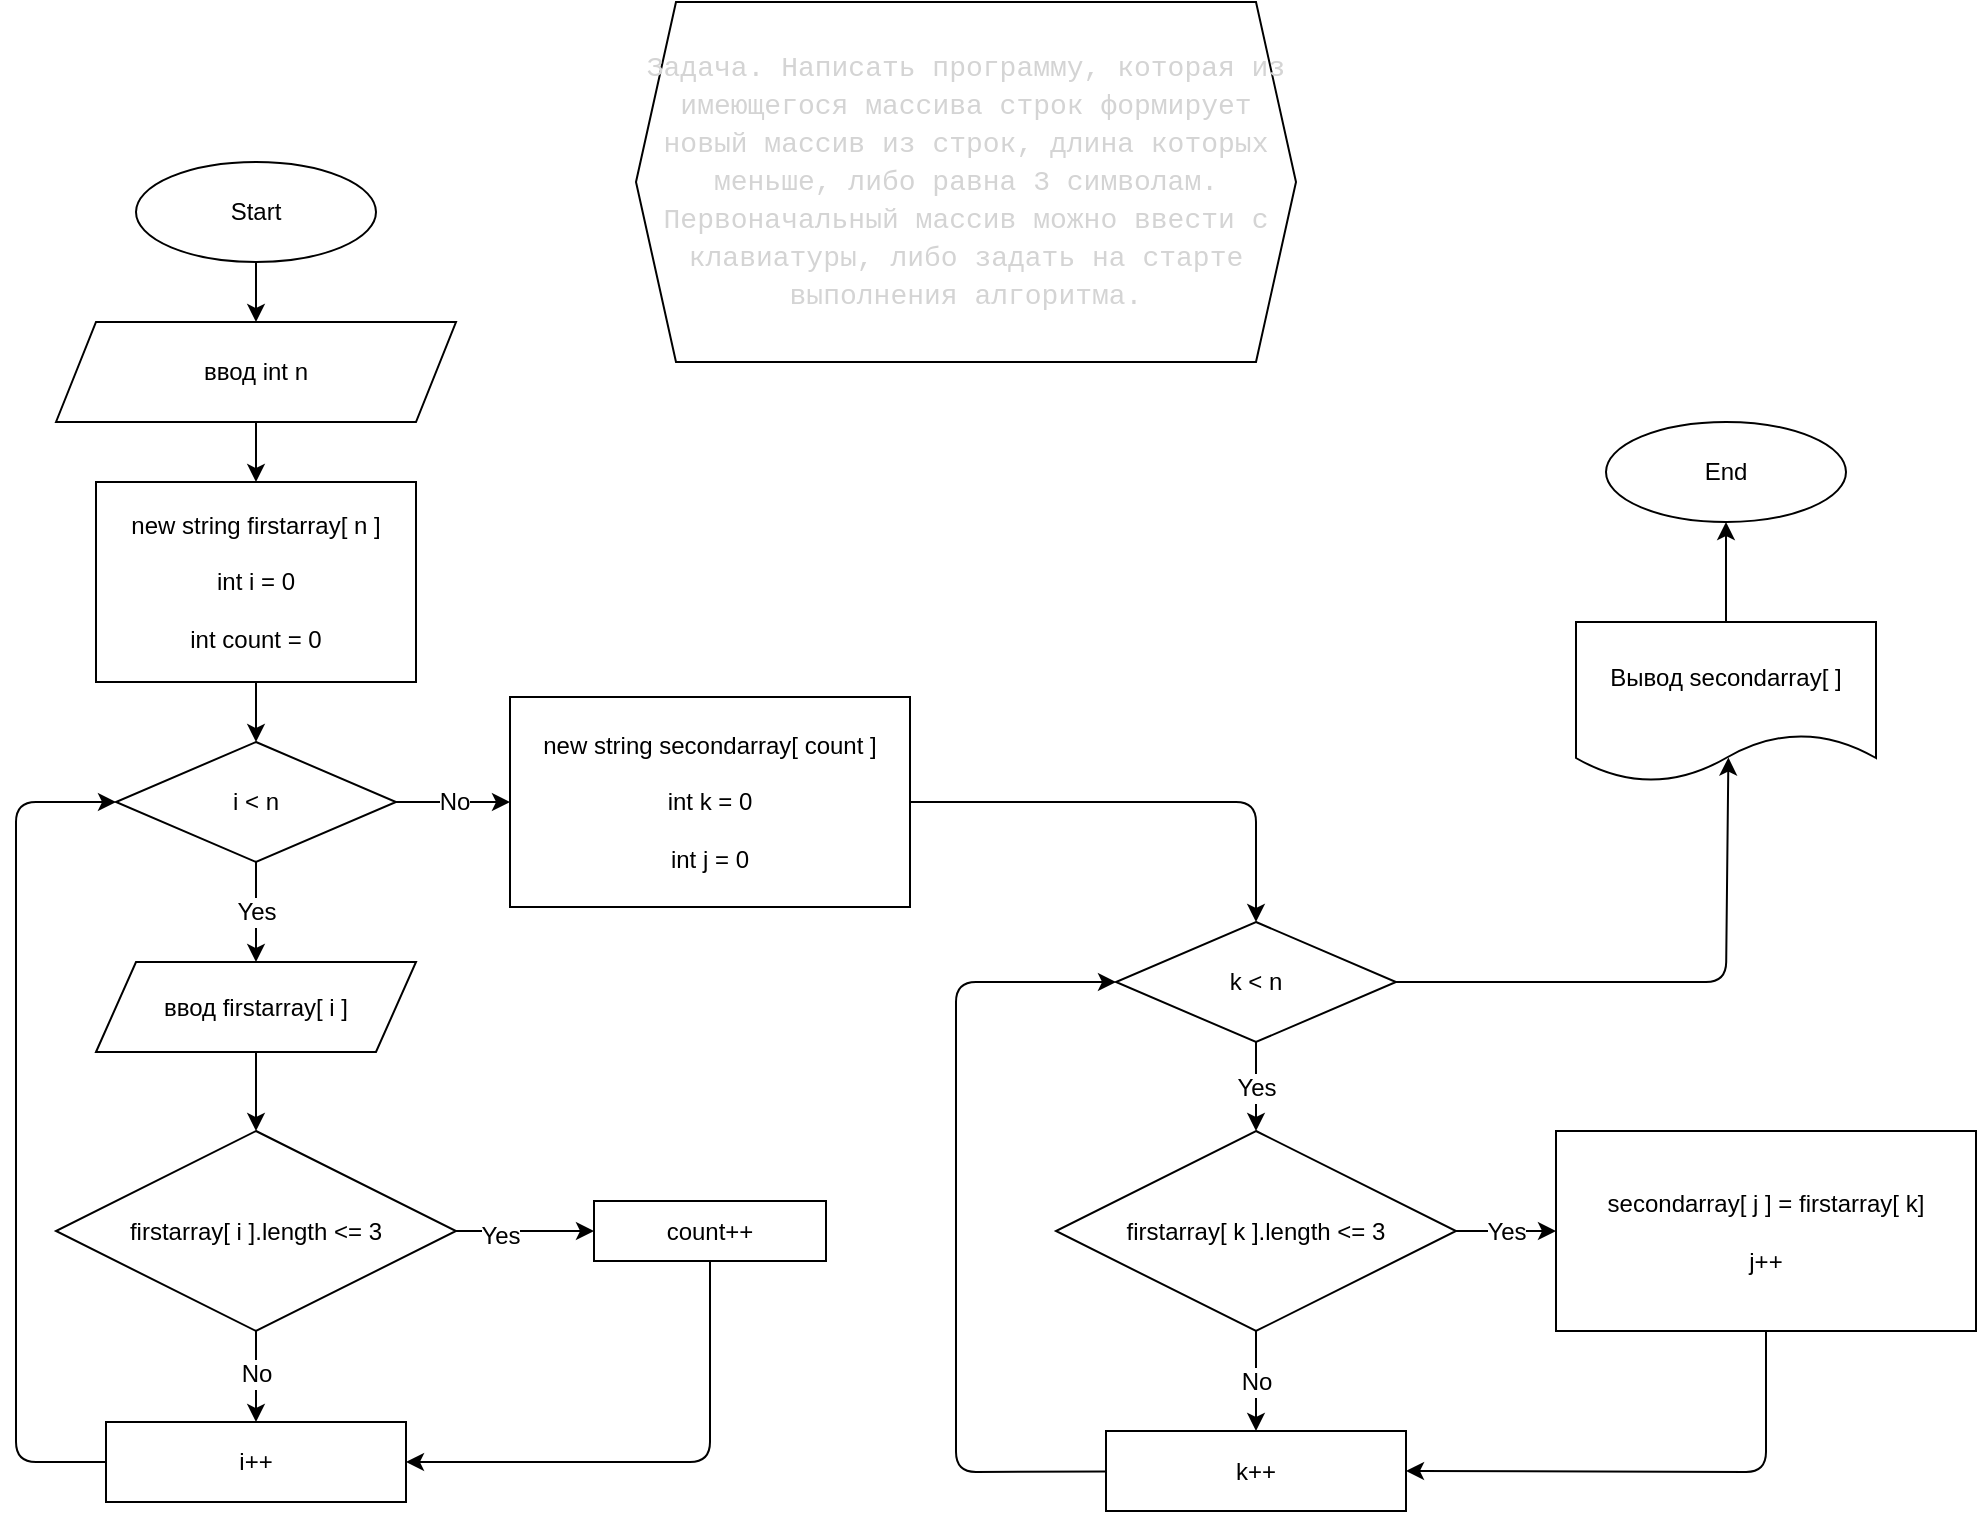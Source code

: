 <mxfile>
    <diagram id="cCKQKXUNHJB2yYdXVIAQ" name="Page-1">
        <mxGraphModel dx="1041" dy="649" grid="1" gridSize="10" guides="1" tooltips="1" connect="1" arrows="1" fold="1" page="1" pageScale="1" pageWidth="827" pageHeight="1169" background="none" math="0" shadow="0">
            <root>
                <mxCell id="0"/>
                <mxCell id="1" parent="0"/>
                <mxCell id="46" style="edgeStyle=none;html=1;entryX=0.5;entryY=0;entryDx=0;entryDy=0;fontSize=12;" edge="1" parent="1" source="3" target="8">
                    <mxGeometry relative="1" as="geometry"/>
                </mxCell>
                <mxCell id="3" value="Start" style="ellipse;whiteSpace=wrap;html=1;" vertex="1" parent="1">
                    <mxGeometry x="170" y="90" width="120" height="50" as="geometry"/>
                </mxCell>
                <mxCell id="4" value="End" style="ellipse;whiteSpace=wrap;html=1;" vertex="1" parent="1">
                    <mxGeometry x="905" y="220" width="120" height="50" as="geometry"/>
                </mxCell>
                <mxCell id="26" value="" style="edgeStyle=none;html=1;" edge="1" parent="1" source="8" target="25">
                    <mxGeometry relative="1" as="geometry"/>
                </mxCell>
                <mxCell id="8" value="&lt;p style=&quot;line-height: 1.2&quot;&gt;ввод int n&lt;/p&gt;" style="shape=parallelogram;perimeter=parallelogramPerimeter;whiteSpace=wrap;html=1;fixedSize=1;" vertex="1" parent="1">
                    <mxGeometry x="130" y="170" width="200" height="50" as="geometry"/>
                </mxCell>
                <mxCell id="30" value="Yes" style="edgeStyle=none;html=1;fontSize=12;" edge="1" parent="1" source="11">
                    <mxGeometry relative="1" as="geometry">
                        <mxPoint x="230" y="490" as="targetPoint"/>
                    </mxGeometry>
                </mxCell>
                <mxCell id="39" value="No" style="edgeStyle=none;html=1;fontSize=12;" edge="1" parent="1" source="11" target="38">
                    <mxGeometry relative="1" as="geometry"/>
                </mxCell>
                <mxCell id="11" value="i &amp;lt; n" style="rhombus;whiteSpace=wrap;html=1;" vertex="1" parent="1">
                    <mxGeometry x="160" y="380" width="140" height="60" as="geometry"/>
                </mxCell>
                <mxCell id="32" value="" style="edgeStyle=none;html=1;fontSize=12;exitX=1;exitY=0.5;exitDx=0;exitDy=0;" edge="1" parent="1" source="14" target="18">
                    <mxGeometry relative="1" as="geometry">
                        <mxPoint x="345" y="624.5" as="sourcePoint"/>
                    </mxGeometry>
                </mxCell>
                <mxCell id="37" value="Yes" style="edgeLabel;html=1;align=center;verticalAlign=middle;resizable=0;points=[];fontSize=12;" vertex="1" connectable="0" parent="32">
                    <mxGeometry x="-0.36" y="-2" relative="1" as="geometry">
                        <mxPoint as="offset"/>
                    </mxGeometry>
                </mxCell>
                <mxCell id="33" value="No" style="edgeStyle=none;html=1;fontSize=12;" edge="1" parent="1" source="14" target="29">
                    <mxGeometry x="-0.127" relative="1" as="geometry">
                        <mxPoint y="1" as="offset"/>
                    </mxGeometry>
                </mxCell>
                <mxCell id="14" value="firstarray[ i ].length &amp;lt;= 3" style="rhombus;whiteSpace=wrap;html=1;" vertex="1" parent="1">
                    <mxGeometry x="130" y="574.5" width="200" height="100" as="geometry"/>
                </mxCell>
                <mxCell id="36" style="edgeStyle=none;html=1;entryX=1;entryY=0.5;entryDx=0;entryDy=0;fontSize=12;" edge="1" parent="1" source="18" target="29">
                    <mxGeometry relative="1" as="geometry">
                        <mxPoint x="330" y="740" as="targetPoint"/>
                        <Array as="points">
                            <mxPoint x="457" y="740"/>
                        </Array>
                    </mxGeometry>
                </mxCell>
                <mxCell id="18" value="count++" style="rounded=0;whiteSpace=wrap;html=1;" vertex="1" parent="1">
                    <mxGeometry x="399" y="609.5" width="116" height="30" as="geometry"/>
                </mxCell>
                <mxCell id="19" value="" style="edgeStyle=none;html=1;" edge="1" parent="1" source="20" target="4">
                    <mxGeometry relative="1" as="geometry"/>
                </mxCell>
                <mxCell id="20" value="Вывод secondarray[ ]" style="shape=document;whiteSpace=wrap;html=1;boundedLbl=1;" vertex="1" parent="1">
                    <mxGeometry x="890" y="320" width="150" height="80" as="geometry"/>
                </mxCell>
                <mxCell id="27" value="" style="edgeStyle=none;html=1;fontSize=12;" edge="1" parent="1" source="25" target="11">
                    <mxGeometry relative="1" as="geometry"/>
                </mxCell>
                <mxCell id="25" value="&lt;font style=&quot;font-size: 12px ; line-height: 1&quot;&gt;new string firstarray[ n ]&lt;br&gt;&lt;br&gt;int i = 0&lt;br&gt;&lt;br&gt;int count = 0&lt;/font&gt;" style="rounded=0;whiteSpace=wrap;html=1;" vertex="1" parent="1">
                    <mxGeometry x="150" y="250" width="160" height="100" as="geometry"/>
                </mxCell>
                <mxCell id="34" style="edgeStyle=none;html=1;entryX=0;entryY=0.5;entryDx=0;entryDy=0;fontSize=12;" edge="1" parent="1" source="29" target="11">
                    <mxGeometry relative="1" as="geometry">
                        <Array as="points">
                            <mxPoint x="110" y="740"/>
                            <mxPoint x="110" y="410"/>
                        </Array>
                    </mxGeometry>
                </mxCell>
                <mxCell id="29" value="i++" style="rounded=0;whiteSpace=wrap;html=1;" vertex="1" parent="1">
                    <mxGeometry x="155" y="720" width="150" height="40" as="geometry"/>
                </mxCell>
                <mxCell id="52" style="edgeStyle=none;html=1;entryX=0.5;entryY=0;entryDx=0;entryDy=0;fontSize=12;" edge="1" parent="1" source="38" target="40">
                    <mxGeometry relative="1" as="geometry">
                        <Array as="points">
                            <mxPoint x="730" y="410"/>
                        </Array>
                    </mxGeometry>
                </mxCell>
                <mxCell id="38" value="&lt;font style=&quot;font-size: 12px ; line-height: 1&quot;&gt;new string secondarray[ count ]&lt;br&gt;&lt;br&gt;int k = 0&lt;br&gt;&lt;br&gt;int j = 0&lt;/font&gt;" style="rounded=0;whiteSpace=wrap;html=1;" vertex="1" parent="1">
                    <mxGeometry x="357" y="357.5" width="200" height="105" as="geometry"/>
                </mxCell>
                <mxCell id="53" value="Yes" style="edgeStyle=none;html=1;fontSize=12;" edge="1" parent="1" source="40" target="41">
                    <mxGeometry relative="1" as="geometry"/>
                </mxCell>
                <mxCell id="58" style="edgeStyle=none;html=1;fontSize=12;entryX=0.508;entryY=0.847;entryDx=0;entryDy=0;entryPerimeter=0;" edge="1" parent="1" source="40" target="20">
                    <mxGeometry relative="1" as="geometry">
                        <Array as="points">
                            <mxPoint x="965" y="500"/>
                        </Array>
                    </mxGeometry>
                </mxCell>
                <mxCell id="40" value="k &amp;lt; n" style="rhombus;whiteSpace=wrap;html=1;" vertex="1" parent="1">
                    <mxGeometry x="660" y="470" width="140" height="60" as="geometry"/>
                </mxCell>
                <mxCell id="54" value="Yes" style="edgeStyle=none;html=1;fontSize=12;" edge="1" parent="1" source="41" target="43">
                    <mxGeometry relative="1" as="geometry"/>
                </mxCell>
                <mxCell id="55" value="No" style="edgeStyle=none;html=1;fontSize=12;" edge="1" parent="1" source="41" target="42">
                    <mxGeometry relative="1" as="geometry"/>
                </mxCell>
                <mxCell id="41" value="firstarray[ k ].length &amp;lt;= 3" style="rhombus;whiteSpace=wrap;html=1;" vertex="1" parent="1">
                    <mxGeometry x="630" y="574.5" width="200" height="100" as="geometry"/>
                </mxCell>
                <mxCell id="57" style="edgeStyle=none;html=1;entryX=0;entryY=0.5;entryDx=0;entryDy=0;fontSize=12;" edge="1" parent="1" source="42" target="40">
                    <mxGeometry relative="1" as="geometry">
                        <Array as="points">
                            <mxPoint x="580" y="745"/>
                            <mxPoint x="580" y="500"/>
                        </Array>
                    </mxGeometry>
                </mxCell>
                <mxCell id="42" value="k++" style="rounded=0;whiteSpace=wrap;html=1;" vertex="1" parent="1">
                    <mxGeometry x="655" y="724.5" width="150" height="40" as="geometry"/>
                </mxCell>
                <mxCell id="56" style="edgeStyle=none;html=1;entryX=1;entryY=0.5;entryDx=0;entryDy=0;fontSize=12;" edge="1" parent="1" source="43" target="42">
                    <mxGeometry relative="1" as="geometry">
                        <Array as="points">
                            <mxPoint x="985" y="745"/>
                        </Array>
                    </mxGeometry>
                </mxCell>
                <mxCell id="43" value="secondarray[ j ] = firstarray[ k]&lt;br&gt;&lt;br&gt;j++" style="rounded=0;whiteSpace=wrap;html=1;" vertex="1" parent="1">
                    <mxGeometry x="880" y="574.5" width="210" height="100" as="geometry"/>
                </mxCell>
                <mxCell id="51" value="" style="edgeStyle=none;html=1;fontSize=12;" edge="1" parent="1" source="48" target="14">
                    <mxGeometry relative="1" as="geometry"/>
                </mxCell>
                <mxCell id="48" value="&lt;p style=&quot;line-height: 1.2&quot;&gt;ввод firstarray[ i ]&lt;br&gt;&lt;/p&gt;" style="shape=parallelogram;perimeter=parallelogramPerimeter;whiteSpace=wrap;html=1;fixedSize=1;" vertex="1" parent="1">
                    <mxGeometry x="150" y="490" width="160" height="45" as="geometry"/>
                </mxCell>
                <mxCell id="59" value="&lt;div style=&quot;color: rgb(212 , 212 , 212) ; font-family: &amp;#34;consolas&amp;#34; , &amp;#34;courier new&amp;#34; , monospace ; font-size: 14px ; line-height: 19px&quot;&gt;Задача. Написать программу, которая из имеющегося массива строк формирует новый массив из строк, длина которых меньше, либо равна 3 символам. Первоначальный массив можно ввести с клавиатуры, либо задать на старте выполнения алгоритма.&lt;/div&gt;" style="shape=hexagon;perimeter=hexagonPerimeter2;whiteSpace=wrap;html=1;fixedSize=1;fontSize=12;" vertex="1" parent="1">
                    <mxGeometry x="420" y="10" width="330" height="180" as="geometry"/>
                </mxCell>
            </root>
        </mxGraphModel>
    </diagram>
</mxfile>